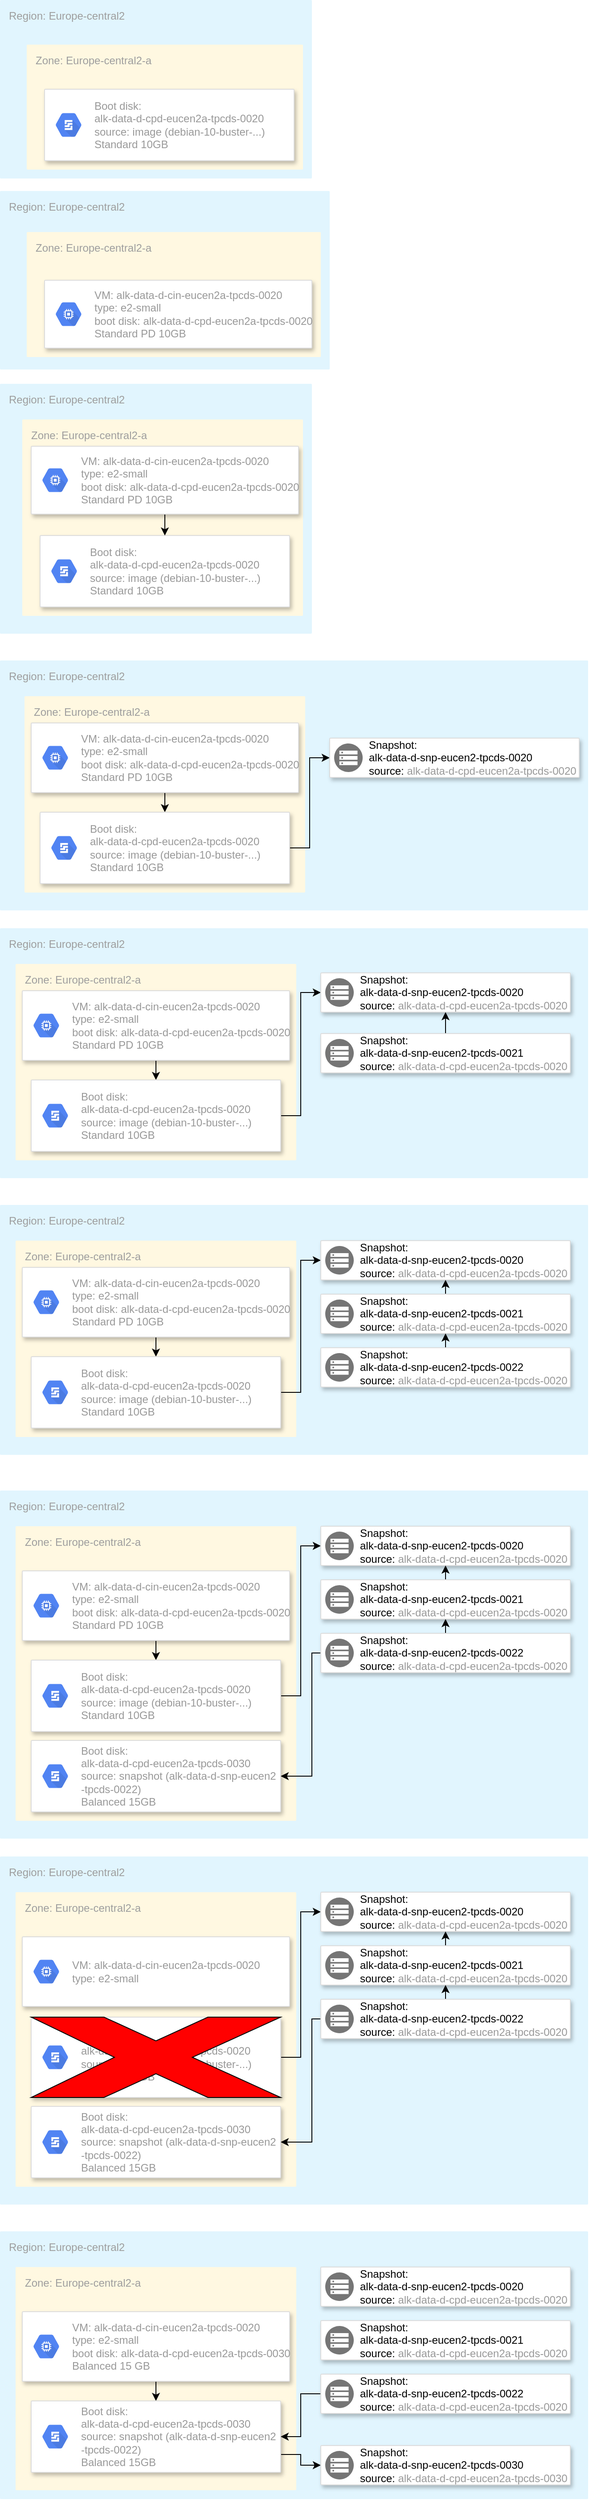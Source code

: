 <mxfile version="15.8.2" type="github">
  <diagram id="d1ab7348-05c3-a1e3-ca4d-12c340fd6b49" name="Page-1">
    <mxGraphModel dx="788" dy="430" grid="1" gridSize="10" guides="1" tooltips="1" connect="1" arrows="1" fold="1" page="1" pageScale="1" pageWidth="1169" pageHeight="827" background="none" math="0" shadow="0">
      <root>
        <mxCell id="0" />
        <mxCell id="1" parent="0" />
        <mxCell id="NmNOA1FG8dGIZ1jW33ae-191" value="Region: Europe-central2" style="sketch=0;points=[[0,0,0],[0.25,0,0],[0.5,0,0],[0.75,0,0],[1,0,0],[1,0.25,0],[1,0.5,0],[1,0.75,0],[1,1,0],[0.75,1,0],[0.5,1,0],[0.25,1,0],[0,1,0],[0,0.75,0],[0,0.5,0],[0,0.25,0]];rounded=1;absoluteArcSize=1;arcSize=2;html=1;strokeColor=none;gradientColor=none;shadow=0;dashed=0;fontSize=12;fontColor=#9E9E9E;align=left;verticalAlign=top;spacing=10;spacingTop=-4;fillColor=#E1F5FE;" vertex="1" parent="1">
          <mxGeometry x="20" y="100" width="350" height="200" as="geometry" />
        </mxCell>
        <mxCell id="NmNOA1FG8dGIZ1jW33ae-192" value="Zone: Europe-central2-a" style="sketch=0;points=[[0,0,0],[0.25,0,0],[0.5,0,0],[0.75,0,0],[1,0,0],[1,0.25,0],[1,0.5,0],[1,0.75,0],[1,1,0],[0.75,1,0],[0.5,1,0],[0.25,1,0],[0,1,0],[0,0.75,0],[0,0.5,0],[0,0.25,0]];rounded=1;absoluteArcSize=1;arcSize=2;html=1;strokeColor=none;gradientColor=none;shadow=0;dashed=0;fontSize=12;fontColor=#9E9E9E;align=left;verticalAlign=top;spacing=10;spacingTop=-4;fillColor=#FFF8E1;" vertex="1" parent="1">
          <mxGeometry x="50" y="150" width="310" height="140" as="geometry" />
        </mxCell>
        <mxCell id="NmNOA1FG8dGIZ1jW33ae-196" value="" style="strokeColor=#dddddd;shadow=1;strokeWidth=1;rounded=1;absoluteArcSize=1;arcSize=2;" vertex="1" parent="1">
          <mxGeometry x="70" y="200" width="280" height="80" as="geometry" />
        </mxCell>
        <mxCell id="NmNOA1FG8dGIZ1jW33ae-197" value="Boot disk:&lt;br&gt;alk-data-d-cpd-eucen2a-tpcds-0020&lt;br&gt;source: image (debian-10-buster-...)&lt;br&gt;Standard 10GB" style="sketch=0;dashed=0;connectable=0;html=1;fillColor=#5184F3;strokeColor=none;shape=mxgraph.gcp2.hexIcon;prIcon=persistent_disk;part=1;labelPosition=right;verticalLabelPosition=middle;align=left;verticalAlign=middle;spacingLeft=5;fontColor=#999999;fontSize=12;" vertex="1" parent="NmNOA1FG8dGIZ1jW33ae-196">
          <mxGeometry y="0.5" width="44" height="39" relative="1" as="geometry">
            <mxPoint x="5" y="-19.5" as="offset" />
          </mxGeometry>
        </mxCell>
        <mxCell id="NmNOA1FG8dGIZ1jW33ae-198" value="Region: Europe-central2" style="sketch=0;points=[[0,0,0],[0.25,0,0],[0.5,0,0],[0.75,0,0],[1,0,0],[1,0.25,0],[1,0.5,0],[1,0.75,0],[1,1,0],[0.75,1,0],[0.5,1,0],[0.25,1,0],[0,1,0],[0,0.75,0],[0,0.5,0],[0,0.25,0]];rounded=1;absoluteArcSize=1;arcSize=2;html=1;strokeColor=none;gradientColor=none;shadow=0;dashed=0;fontSize=12;fontColor=#9E9E9E;align=left;verticalAlign=top;spacing=10;spacingTop=-4;fillColor=#E1F5FE;" vertex="1" parent="1">
          <mxGeometry x="20" y="314" width="370" height="200" as="geometry" />
        </mxCell>
        <mxCell id="NmNOA1FG8dGIZ1jW33ae-199" value="Zone: Europe-central2-a" style="sketch=0;points=[[0,0,0],[0.25,0,0],[0.5,0,0],[0.75,0,0],[1,0,0],[1,0.25,0],[1,0.5,0],[1,0.75,0],[1,1,0],[0.75,1,0],[0.5,1,0],[0.25,1,0],[0,1,0],[0,0.75,0],[0,0.5,0],[0,0.25,0]];rounded=1;absoluteArcSize=1;arcSize=2;html=1;strokeColor=none;gradientColor=none;shadow=0;dashed=0;fontSize=12;fontColor=#9E9E9E;align=left;verticalAlign=top;spacing=10;spacingTop=-4;fillColor=#FFF8E1;" vertex="1" parent="1">
          <mxGeometry x="50" y="360" width="330" height="140" as="geometry" />
        </mxCell>
        <mxCell id="NmNOA1FG8dGIZ1jW33ae-201" value="" style="strokeColor=#dddddd;shadow=1;strokeWidth=1;rounded=1;absoluteArcSize=1;arcSize=2;" vertex="1" parent="1">
          <mxGeometry x="70" y="414" width="300" height="76" as="geometry" />
        </mxCell>
        <mxCell id="NmNOA1FG8dGIZ1jW33ae-202" value="VM: alk-data-d-cin-eucen2a-tpcds-0020&lt;br&gt;type: e2-small&lt;br&gt;boot disk:&amp;nbsp;alk-data-d-cpd-eucen2a-tpcds-0020&lt;br&gt;Standard PD 10GB" style="sketch=0;dashed=0;connectable=0;html=1;fillColor=#5184F3;strokeColor=none;shape=mxgraph.gcp2.hexIcon;prIcon=compute_engine;part=1;labelPosition=right;verticalLabelPosition=middle;align=left;verticalAlign=middle;spacingLeft=5;fontColor=#999999;fontSize=12;" vertex="1" parent="NmNOA1FG8dGIZ1jW33ae-201">
          <mxGeometry y="0.5" width="44" height="39" relative="1" as="geometry">
            <mxPoint x="5" y="-19.5" as="offset" />
          </mxGeometry>
        </mxCell>
        <mxCell id="NmNOA1FG8dGIZ1jW33ae-203" value="Region: Europe-central2" style="sketch=0;points=[[0,0,0],[0.25,0,0],[0.5,0,0],[0.75,0,0],[1,0,0],[1,0.25,0],[1,0.5,0],[1,0.75,0],[1,1,0],[0.75,1,0],[0.5,1,0],[0.25,1,0],[0,1,0],[0,0.75,0],[0,0.5,0],[0,0.25,0]];rounded=1;absoluteArcSize=1;arcSize=2;html=1;strokeColor=none;gradientColor=none;shadow=0;dashed=0;fontSize=12;fontColor=#9E9E9E;align=left;verticalAlign=top;spacing=10;spacingTop=-4;fillColor=#E1F5FE;" vertex="1" parent="1">
          <mxGeometry x="20" y="530" width="350" height="280" as="geometry" />
        </mxCell>
        <mxCell id="NmNOA1FG8dGIZ1jW33ae-204" value="Zone: Europe-central2-a" style="sketch=0;points=[[0,0,0],[0.25,0,0],[0.5,0,0],[0.75,0,0],[1,0,0],[1,0.25,0],[1,0.5,0],[1,0.75,0],[1,1,0],[0.75,1,0],[0.5,1,0],[0.25,1,0],[0,1,0],[0,0.75,0],[0,0.5,0],[0,0.25,0]];rounded=1;absoluteArcSize=1;arcSize=2;html=1;strokeColor=none;gradientColor=none;shadow=0;dashed=0;fontSize=12;fontColor=#9E9E9E;align=left;verticalAlign=top;spacing=10;spacingTop=-4;fillColor=#FFF8E1;" vertex="1" parent="1">
          <mxGeometry x="45" y="570" width="315" height="220" as="geometry" />
        </mxCell>
        <mxCell id="NmNOA1FG8dGIZ1jW33ae-207" value="" style="strokeColor=#dddddd;shadow=1;strokeWidth=1;rounded=1;absoluteArcSize=1;arcSize=2;" vertex="1" parent="1">
          <mxGeometry x="65" y="700" width="280" height="80" as="geometry" />
        </mxCell>
        <mxCell id="NmNOA1FG8dGIZ1jW33ae-208" value="Boot disk:&lt;br&gt;alk-data-d-cpd-eucen2a-tpcds-0020&lt;br&gt;source: image (debian-10-buster-...)&lt;br&gt;Standard 10GB" style="sketch=0;dashed=0;connectable=0;html=1;fillColor=#5184F3;strokeColor=none;shape=mxgraph.gcp2.hexIcon;prIcon=persistent_disk;part=1;labelPosition=right;verticalLabelPosition=middle;align=left;verticalAlign=middle;spacingLeft=5;fontColor=#999999;fontSize=12;" vertex="1" parent="NmNOA1FG8dGIZ1jW33ae-207">
          <mxGeometry y="0.5" width="44" height="39" relative="1" as="geometry">
            <mxPoint x="5" y="-19.5" as="offset" />
          </mxGeometry>
        </mxCell>
        <mxCell id="NmNOA1FG8dGIZ1jW33ae-211" style="edgeStyle=orthogonalEdgeStyle;rounded=0;orthogonalLoop=1;jettySize=auto;html=1;exitX=0.5;exitY=1;exitDx=0;exitDy=0;entryX=0.5;entryY=0;entryDx=0;entryDy=0;" edge="1" parent="1" source="NmNOA1FG8dGIZ1jW33ae-209" target="NmNOA1FG8dGIZ1jW33ae-207">
          <mxGeometry relative="1" as="geometry" />
        </mxCell>
        <mxCell id="NmNOA1FG8dGIZ1jW33ae-209" value="" style="strokeColor=#dddddd;shadow=1;strokeWidth=1;rounded=1;absoluteArcSize=1;arcSize=2;" vertex="1" parent="1">
          <mxGeometry x="55" y="600" width="300" height="76" as="geometry" />
        </mxCell>
        <mxCell id="NmNOA1FG8dGIZ1jW33ae-210" value="VM: alk-data-d-cin-eucen2a-tpcds-0020&lt;br&gt;type: e2-small&lt;br&gt;boot disk:&amp;nbsp;alk-data-d-cpd-eucen2a-tpcds-0020&lt;br&gt;Standard PD 10GB" style="sketch=0;dashed=0;connectable=0;html=1;fillColor=#5184F3;strokeColor=none;shape=mxgraph.gcp2.hexIcon;prIcon=compute_engine;part=1;labelPosition=right;verticalLabelPosition=middle;align=left;verticalAlign=middle;spacingLeft=5;fontColor=#999999;fontSize=12;" vertex="1" parent="NmNOA1FG8dGIZ1jW33ae-209">
          <mxGeometry y="0.5" width="44" height="39" relative="1" as="geometry">
            <mxPoint x="5" y="-19.5" as="offset" />
          </mxGeometry>
        </mxCell>
        <mxCell id="NmNOA1FG8dGIZ1jW33ae-212" value="Region: Europe-central2" style="sketch=0;points=[[0,0,0],[0.25,0,0],[0.5,0,0],[0.75,0,0],[1,0,0],[1,0.25,0],[1,0.5,0],[1,0.75,0],[1,1,0],[0.75,1,0],[0.5,1,0],[0.25,1,0],[0,1,0],[0,0.75,0],[0,0.5,0],[0,0.25,0]];rounded=1;absoluteArcSize=1;arcSize=2;html=1;strokeColor=none;gradientColor=none;shadow=0;dashed=0;fontSize=12;fontColor=#9E9E9E;align=left;verticalAlign=top;spacing=10;spacingTop=-4;fillColor=#E1F5FE;" vertex="1" parent="1">
          <mxGeometry x="20" y="840" width="660" height="280" as="geometry" />
        </mxCell>
        <mxCell id="NmNOA1FG8dGIZ1jW33ae-213" value="Zone: Europe-central2-a" style="sketch=0;points=[[0,0,0],[0.25,0,0],[0.5,0,0],[0.75,0,0],[1,0,0],[1,0.25,0],[1,0.5,0],[1,0.75,0],[1,1,0],[0.75,1,0],[0.5,1,0],[0.25,1,0],[0,1,0],[0,0.75,0],[0,0.5,0],[0,0.25,0]];rounded=1;absoluteArcSize=1;arcSize=2;html=1;strokeColor=none;gradientColor=none;shadow=0;dashed=0;fontSize=12;fontColor=#9E9E9E;align=left;verticalAlign=top;spacing=10;spacingTop=-4;fillColor=#FFF8E1;" vertex="1" parent="1">
          <mxGeometry x="47.5" y="880" width="315" height="220" as="geometry" />
        </mxCell>
        <mxCell id="NmNOA1FG8dGIZ1jW33ae-218" style="edgeStyle=orthogonalEdgeStyle;rounded=0;orthogonalLoop=1;jettySize=auto;html=1;exitX=0.5;exitY=1;exitDx=0;exitDy=0;entryX=0.5;entryY=0;entryDx=0;entryDy=0;" edge="1" parent="1" source="NmNOA1FG8dGIZ1jW33ae-214" target="NmNOA1FG8dGIZ1jW33ae-216">
          <mxGeometry relative="1" as="geometry" />
        </mxCell>
        <mxCell id="NmNOA1FG8dGIZ1jW33ae-214" value="" style="strokeColor=#dddddd;shadow=1;strokeWidth=1;rounded=1;absoluteArcSize=1;arcSize=2;" vertex="1" parent="1">
          <mxGeometry x="55" y="910" width="300" height="78" as="geometry" />
        </mxCell>
        <mxCell id="NmNOA1FG8dGIZ1jW33ae-215" value="VM: alk-data-d-cin-eucen2a-tpcds-0020&lt;br&gt;type: e2-small&lt;br&gt;boot disk:&amp;nbsp;alk-data-d-cpd-eucen2a-tpcds-0020&lt;br&gt;Standard PD 10GB" style="sketch=0;dashed=0;connectable=0;html=1;fillColor=#5184F3;strokeColor=none;shape=mxgraph.gcp2.hexIcon;prIcon=compute_engine;part=1;labelPosition=right;verticalLabelPosition=middle;align=left;verticalAlign=middle;spacingLeft=5;fontColor=#999999;fontSize=12;" vertex="1" parent="NmNOA1FG8dGIZ1jW33ae-214">
          <mxGeometry y="0.5" width="44" height="39" relative="1" as="geometry">
            <mxPoint x="5" y="-19.5" as="offset" />
          </mxGeometry>
        </mxCell>
        <mxCell id="NmNOA1FG8dGIZ1jW33ae-222" style="edgeStyle=orthogonalEdgeStyle;rounded=0;orthogonalLoop=1;jettySize=auto;html=1;exitX=1;exitY=0.5;exitDx=0;exitDy=0;entryX=0;entryY=0.5;entryDx=0;entryDy=0;" edge="1" parent="1" source="NmNOA1FG8dGIZ1jW33ae-216" target="NmNOA1FG8dGIZ1jW33ae-219">
          <mxGeometry relative="1" as="geometry" />
        </mxCell>
        <mxCell id="NmNOA1FG8dGIZ1jW33ae-216" value="" style="strokeColor=#dddddd;shadow=1;strokeWidth=1;rounded=1;absoluteArcSize=1;arcSize=2;" vertex="1" parent="1">
          <mxGeometry x="65" y="1010" width="280" height="80" as="geometry" />
        </mxCell>
        <mxCell id="NmNOA1FG8dGIZ1jW33ae-217" value="Boot disk:&lt;br&gt;alk-data-d-cpd-eucen2a-tpcds-0020&lt;br&gt;source: image (debian-10-buster-...)&lt;br&gt;Standard 10GB" style="sketch=0;dashed=0;connectable=0;html=1;fillColor=#5184F3;strokeColor=none;shape=mxgraph.gcp2.hexIcon;prIcon=persistent_disk;part=1;labelPosition=right;verticalLabelPosition=middle;align=left;verticalAlign=middle;spacingLeft=5;fontColor=#999999;fontSize=12;" vertex="1" parent="NmNOA1FG8dGIZ1jW33ae-216">
          <mxGeometry y="0.5" width="44" height="39" relative="1" as="geometry">
            <mxPoint x="5" y="-19.5" as="offset" />
          </mxGeometry>
        </mxCell>
        <mxCell id="NmNOA1FG8dGIZ1jW33ae-219" value="" style="strokeColor=#dddddd;shadow=1;strokeWidth=1;rounded=1;absoluteArcSize=1;arcSize=2;" vertex="1" parent="1">
          <mxGeometry x="390" y="927" width="280" height="44" as="geometry" />
        </mxCell>
        <mxCell id="NmNOA1FG8dGIZ1jW33ae-220" value="Snapshot:&lt;br&gt;alk-data-d-snp-eucen2-tpcds-0020&lt;br&gt;source:&amp;nbsp;&lt;span style=&quot;color: rgb(153 , 153 , 153)&quot;&gt;alk-data-d-cpd-eucen2a-tpcds-0020&lt;/span&gt;" style="sketch=0;dashed=0;connectable=0;html=1;fillColor=#757575;strokeColor=none;shape=mxgraph.gcp2.persistent_disk_snapshot;part=1;labelPosition=right;verticalLabelPosition=middle;align=left;verticalAlign=middle;spacingLeft=5;fontSize=12;" vertex="1" parent="NmNOA1FG8dGIZ1jW33ae-219">
          <mxGeometry y="0.5" width="32" height="32" relative="1" as="geometry">
            <mxPoint x="5" y="-16" as="offset" />
          </mxGeometry>
        </mxCell>
        <mxCell id="NmNOA1FG8dGIZ1jW33ae-223" value="Region: Europe-central2" style="sketch=0;points=[[0,0,0],[0.25,0,0],[0.5,0,0],[0.75,0,0],[1,0,0],[1,0.25,0],[1,0.5,0],[1,0.75,0],[1,1,0],[0.75,1,0],[0.5,1,0],[0.25,1,0],[0,1,0],[0,0.75,0],[0,0.5,0],[0,0.25,0]];rounded=1;absoluteArcSize=1;arcSize=2;html=1;strokeColor=none;gradientColor=none;shadow=0;dashed=0;fontSize=12;fontColor=#9E9E9E;align=left;verticalAlign=top;spacing=10;spacingTop=-4;fillColor=#E1F5FE;" vertex="1" parent="1">
          <mxGeometry x="20" y="1140" width="660" height="280" as="geometry" />
        </mxCell>
        <mxCell id="NmNOA1FG8dGIZ1jW33ae-224" value="Zone: Europe-central2-a" style="sketch=0;points=[[0,0,0],[0.25,0,0],[0.5,0,0],[0.75,0,0],[1,0,0],[1,0.25,0],[1,0.5,0],[1,0.75,0],[1,1,0],[0.75,1,0],[0.5,1,0],[0.25,1,0],[0,1,0],[0,0.75,0],[0,0.5,0],[0,0.25,0]];rounded=1;absoluteArcSize=1;arcSize=2;html=1;strokeColor=none;gradientColor=none;shadow=0;dashed=0;fontSize=12;fontColor=#9E9E9E;align=left;verticalAlign=top;spacing=10;spacingTop=-4;fillColor=#FFF8E1;" vertex="1" parent="1">
          <mxGeometry x="37.5" y="1180" width="315" height="220" as="geometry" />
        </mxCell>
        <mxCell id="NmNOA1FG8dGIZ1jW33ae-231" style="edgeStyle=orthogonalEdgeStyle;rounded=0;orthogonalLoop=1;jettySize=auto;html=1;exitX=0.5;exitY=1;exitDx=0;exitDy=0;entryX=0.5;entryY=0;entryDx=0;entryDy=0;" edge="1" parent="1" source="NmNOA1FG8dGIZ1jW33ae-225" target="NmNOA1FG8dGIZ1jW33ae-227">
          <mxGeometry relative="1" as="geometry" />
        </mxCell>
        <mxCell id="NmNOA1FG8dGIZ1jW33ae-225" value="" style="strokeColor=#dddddd;shadow=1;strokeWidth=1;rounded=1;absoluteArcSize=1;arcSize=2;" vertex="1" parent="1">
          <mxGeometry x="45" y="1210" width="300" height="78" as="geometry" />
        </mxCell>
        <mxCell id="NmNOA1FG8dGIZ1jW33ae-226" value="VM: alk-data-d-cin-eucen2a-tpcds-0020&lt;br&gt;type: e2-small&lt;br&gt;boot disk:&amp;nbsp;alk-data-d-cpd-eucen2a-tpcds-0020&lt;br&gt;Standard PD 10GB" style="sketch=0;dashed=0;connectable=0;html=1;fillColor=#5184F3;strokeColor=none;shape=mxgraph.gcp2.hexIcon;prIcon=compute_engine;part=1;labelPosition=right;verticalLabelPosition=middle;align=left;verticalAlign=middle;spacingLeft=5;fontColor=#999999;fontSize=12;" vertex="1" parent="NmNOA1FG8dGIZ1jW33ae-225">
          <mxGeometry y="0.5" width="44" height="39" relative="1" as="geometry">
            <mxPoint x="5" y="-19.5" as="offset" />
          </mxGeometry>
        </mxCell>
        <mxCell id="NmNOA1FG8dGIZ1jW33ae-232" style="edgeStyle=orthogonalEdgeStyle;rounded=0;orthogonalLoop=1;jettySize=auto;html=1;exitX=1;exitY=0.5;exitDx=0;exitDy=0;entryX=0;entryY=0.5;entryDx=0;entryDy=0;" edge="1" parent="1" source="NmNOA1FG8dGIZ1jW33ae-227" target="NmNOA1FG8dGIZ1jW33ae-229">
          <mxGeometry relative="1" as="geometry" />
        </mxCell>
        <mxCell id="NmNOA1FG8dGIZ1jW33ae-227" value="" style="strokeColor=#dddddd;shadow=1;strokeWidth=1;rounded=1;absoluteArcSize=1;arcSize=2;" vertex="1" parent="1">
          <mxGeometry x="55" y="1310" width="280" height="80" as="geometry" />
        </mxCell>
        <mxCell id="NmNOA1FG8dGIZ1jW33ae-228" value="Boot disk:&lt;br&gt;alk-data-d-cpd-eucen2a-tpcds-0020&lt;br&gt;source: image (debian-10-buster-...)&lt;br&gt;Standard 10GB" style="sketch=0;dashed=0;connectable=0;html=1;fillColor=#5184F3;strokeColor=none;shape=mxgraph.gcp2.hexIcon;prIcon=persistent_disk;part=1;labelPosition=right;verticalLabelPosition=middle;align=left;verticalAlign=middle;spacingLeft=5;fontColor=#999999;fontSize=12;" vertex="1" parent="NmNOA1FG8dGIZ1jW33ae-227">
          <mxGeometry y="0.5" width="44" height="39" relative="1" as="geometry">
            <mxPoint x="5" y="-19.5" as="offset" />
          </mxGeometry>
        </mxCell>
        <mxCell id="NmNOA1FG8dGIZ1jW33ae-229" value="" style="strokeColor=#dddddd;shadow=1;strokeWidth=1;rounded=1;absoluteArcSize=1;arcSize=2;" vertex="1" parent="1">
          <mxGeometry x="380" y="1190" width="280" height="44" as="geometry" />
        </mxCell>
        <mxCell id="NmNOA1FG8dGIZ1jW33ae-230" value="Snapshot:&lt;br&gt;alk-data-d-snp-eucen2-tpcds-0020&lt;br&gt;source:&amp;nbsp;&lt;span style=&quot;color: rgb(153 , 153 , 153)&quot;&gt;alk-data-d-cpd-eucen2a-tpcds-0020&lt;/span&gt;" style="sketch=0;dashed=0;connectable=0;html=1;fillColor=#757575;strokeColor=none;shape=mxgraph.gcp2.persistent_disk_snapshot;part=1;labelPosition=right;verticalLabelPosition=middle;align=left;verticalAlign=middle;spacingLeft=5;fontSize=12;" vertex="1" parent="NmNOA1FG8dGIZ1jW33ae-229">
          <mxGeometry y="0.5" width="32" height="32" relative="1" as="geometry">
            <mxPoint x="5" y="-16" as="offset" />
          </mxGeometry>
        </mxCell>
        <mxCell id="NmNOA1FG8dGIZ1jW33ae-235" style="edgeStyle=orthogonalEdgeStyle;rounded=0;orthogonalLoop=1;jettySize=auto;html=1;exitX=0.5;exitY=0;exitDx=0;exitDy=0;entryX=0.5;entryY=1;entryDx=0;entryDy=0;" edge="1" parent="1" source="NmNOA1FG8dGIZ1jW33ae-233" target="NmNOA1FG8dGIZ1jW33ae-229">
          <mxGeometry relative="1" as="geometry" />
        </mxCell>
        <mxCell id="NmNOA1FG8dGIZ1jW33ae-233" value="" style="strokeColor=#dddddd;shadow=1;strokeWidth=1;rounded=1;absoluteArcSize=1;arcSize=2;" vertex="1" parent="1">
          <mxGeometry x="380" y="1258" width="280" height="44" as="geometry" />
        </mxCell>
        <mxCell id="NmNOA1FG8dGIZ1jW33ae-234" value="Snapshot:&lt;br&gt;alk-data-d-snp-eucen2-tpcds-0021&lt;br&gt;source:&amp;nbsp;&lt;span style=&quot;color: rgb(153 , 153 , 153)&quot;&gt;alk-data-d-cpd-eucen2a-tpcds-0020&lt;/span&gt;" style="sketch=0;dashed=0;connectable=0;html=1;fillColor=#757575;strokeColor=none;shape=mxgraph.gcp2.persistent_disk_snapshot;part=1;labelPosition=right;verticalLabelPosition=middle;align=left;verticalAlign=middle;spacingLeft=5;fontSize=12;" vertex="1" parent="NmNOA1FG8dGIZ1jW33ae-233">
          <mxGeometry y="0.5" width="32" height="32" relative="1" as="geometry">
            <mxPoint x="5" y="-16" as="offset" />
          </mxGeometry>
        </mxCell>
        <mxCell id="NmNOA1FG8dGIZ1jW33ae-236" value="Region: Europe-central2" style="sketch=0;points=[[0,0,0],[0.25,0,0],[0.5,0,0],[0.75,0,0],[1,0,0],[1,0.25,0],[1,0.5,0],[1,0.75,0],[1,1,0],[0.75,1,0],[0.5,1,0],[0.25,1,0],[0,1,0],[0,0.75,0],[0,0.5,0],[0,0.25,0]];rounded=1;absoluteArcSize=1;arcSize=2;html=1;strokeColor=none;gradientColor=none;shadow=0;dashed=0;fontSize=12;fontColor=#9E9E9E;align=left;verticalAlign=top;spacing=10;spacingTop=-4;fillColor=#E1F5FE;" vertex="1" parent="1">
          <mxGeometry x="20" y="1450" width="660" height="280" as="geometry" />
        </mxCell>
        <mxCell id="NmNOA1FG8dGIZ1jW33ae-237" value="Zone: Europe-central2-a" style="sketch=0;points=[[0,0,0],[0.25,0,0],[0.5,0,0],[0.75,0,0],[1,0,0],[1,0.25,0],[1,0.5,0],[1,0.75,0],[1,1,0],[0.75,1,0],[0.5,1,0],[0.25,1,0],[0,1,0],[0,0.75,0],[0,0.5,0],[0,0.25,0]];rounded=1;absoluteArcSize=1;arcSize=2;html=1;strokeColor=none;gradientColor=none;shadow=0;dashed=0;fontSize=12;fontColor=#9E9E9E;align=left;verticalAlign=top;spacing=10;spacingTop=-4;fillColor=#FFF8E1;" vertex="1" parent="1">
          <mxGeometry x="37.5" y="1490" width="315" height="220" as="geometry" />
        </mxCell>
        <mxCell id="NmNOA1FG8dGIZ1jW33ae-251" style="edgeStyle=orthogonalEdgeStyle;rounded=0;orthogonalLoop=1;jettySize=auto;html=1;exitX=0.5;exitY=1;exitDx=0;exitDy=0;" edge="1" parent="1" source="NmNOA1FG8dGIZ1jW33ae-238" target="NmNOA1FG8dGIZ1jW33ae-240">
          <mxGeometry relative="1" as="geometry" />
        </mxCell>
        <mxCell id="NmNOA1FG8dGIZ1jW33ae-238" value="" style="strokeColor=#dddddd;shadow=1;strokeWidth=1;rounded=1;absoluteArcSize=1;arcSize=2;" vertex="1" parent="1">
          <mxGeometry x="45" y="1520" width="300" height="78" as="geometry" />
        </mxCell>
        <mxCell id="NmNOA1FG8dGIZ1jW33ae-239" value="VM: alk-data-d-cin-eucen2a-tpcds-0020&lt;br&gt;type: e2-small&lt;br&gt;boot disk:&amp;nbsp;alk-data-d-cpd-eucen2a-tpcds-0020&lt;br&gt;Standard PD 10GB" style="sketch=0;dashed=0;connectable=0;html=1;fillColor=#5184F3;strokeColor=none;shape=mxgraph.gcp2.hexIcon;prIcon=compute_engine;part=1;labelPosition=right;verticalLabelPosition=middle;align=left;verticalAlign=middle;spacingLeft=5;fontColor=#999999;fontSize=12;" vertex="1" parent="NmNOA1FG8dGIZ1jW33ae-238">
          <mxGeometry y="0.5" width="44" height="39" relative="1" as="geometry">
            <mxPoint x="5" y="-19.5" as="offset" />
          </mxGeometry>
        </mxCell>
        <mxCell id="NmNOA1FG8dGIZ1jW33ae-250" style="edgeStyle=orthogonalEdgeStyle;rounded=0;orthogonalLoop=1;jettySize=auto;html=1;exitX=1;exitY=0.5;exitDx=0;exitDy=0;entryX=0;entryY=0.5;entryDx=0;entryDy=0;" edge="1" parent="1" source="NmNOA1FG8dGIZ1jW33ae-240" target="NmNOA1FG8dGIZ1jW33ae-242">
          <mxGeometry relative="1" as="geometry" />
        </mxCell>
        <mxCell id="NmNOA1FG8dGIZ1jW33ae-240" value="" style="strokeColor=#dddddd;shadow=1;strokeWidth=1;rounded=1;absoluteArcSize=1;arcSize=2;" vertex="1" parent="1">
          <mxGeometry x="55" y="1620" width="280" height="80" as="geometry" />
        </mxCell>
        <mxCell id="NmNOA1FG8dGIZ1jW33ae-241" value="Boot disk:&lt;br&gt;alk-data-d-cpd-eucen2a-tpcds-0020&lt;br&gt;source: image (debian-10-buster-...)&lt;br&gt;Standard 10GB" style="sketch=0;dashed=0;connectable=0;html=1;fillColor=#5184F3;strokeColor=none;shape=mxgraph.gcp2.hexIcon;prIcon=persistent_disk;part=1;labelPosition=right;verticalLabelPosition=middle;align=left;verticalAlign=middle;spacingLeft=5;fontColor=#999999;fontSize=12;" vertex="1" parent="NmNOA1FG8dGIZ1jW33ae-240">
          <mxGeometry y="0.5" width="44" height="39" relative="1" as="geometry">
            <mxPoint x="5" y="-19.5" as="offset" />
          </mxGeometry>
        </mxCell>
        <mxCell id="NmNOA1FG8dGIZ1jW33ae-242" value="" style="strokeColor=#dddddd;shadow=1;strokeWidth=1;rounded=1;absoluteArcSize=1;arcSize=2;" vertex="1" parent="1">
          <mxGeometry x="380" y="1490" width="280" height="44" as="geometry" />
        </mxCell>
        <mxCell id="NmNOA1FG8dGIZ1jW33ae-243" value="Snapshot:&lt;br&gt;alk-data-d-snp-eucen2-tpcds-0020&lt;br&gt;source:&amp;nbsp;&lt;span style=&quot;color: rgb(153 , 153 , 153)&quot;&gt;alk-data-d-cpd-eucen2a-tpcds-0020&lt;/span&gt;" style="sketch=0;dashed=0;connectable=0;html=1;fillColor=#757575;strokeColor=none;shape=mxgraph.gcp2.persistent_disk_snapshot;part=1;labelPosition=right;verticalLabelPosition=middle;align=left;verticalAlign=middle;spacingLeft=5;fontSize=12;" vertex="1" parent="NmNOA1FG8dGIZ1jW33ae-242">
          <mxGeometry y="0.5" width="32" height="32" relative="1" as="geometry">
            <mxPoint x="5" y="-16" as="offset" />
          </mxGeometry>
        </mxCell>
        <mxCell id="NmNOA1FG8dGIZ1jW33ae-248" style="edgeStyle=orthogonalEdgeStyle;rounded=0;orthogonalLoop=1;jettySize=auto;html=1;exitX=0.5;exitY=0;exitDx=0;exitDy=0;entryX=0.5;entryY=1;entryDx=0;entryDy=0;" edge="1" parent="1" source="NmNOA1FG8dGIZ1jW33ae-244" target="NmNOA1FG8dGIZ1jW33ae-242">
          <mxGeometry relative="1" as="geometry" />
        </mxCell>
        <mxCell id="NmNOA1FG8dGIZ1jW33ae-244" value="" style="strokeColor=#dddddd;shadow=1;strokeWidth=1;rounded=1;absoluteArcSize=1;arcSize=2;" vertex="1" parent="1">
          <mxGeometry x="380" y="1550" width="280" height="44" as="geometry" />
        </mxCell>
        <mxCell id="NmNOA1FG8dGIZ1jW33ae-245" value="Snapshot:&lt;br&gt;alk-data-d-snp-eucen2-tpcds-0021&lt;br&gt;source:&amp;nbsp;&lt;span style=&quot;color: rgb(153 , 153 , 153)&quot;&gt;alk-data-d-cpd-eucen2a-tpcds-0020&lt;/span&gt;" style="sketch=0;dashed=0;connectable=0;html=1;fillColor=#757575;strokeColor=none;shape=mxgraph.gcp2.persistent_disk_snapshot;part=1;labelPosition=right;verticalLabelPosition=middle;align=left;verticalAlign=middle;spacingLeft=5;fontSize=12;" vertex="1" parent="NmNOA1FG8dGIZ1jW33ae-244">
          <mxGeometry y="0.5" width="32" height="32" relative="1" as="geometry">
            <mxPoint x="5" y="-16" as="offset" />
          </mxGeometry>
        </mxCell>
        <mxCell id="NmNOA1FG8dGIZ1jW33ae-249" style="edgeStyle=orthogonalEdgeStyle;rounded=0;orthogonalLoop=1;jettySize=auto;html=1;exitX=0.5;exitY=0;exitDx=0;exitDy=0;entryX=0.5;entryY=1;entryDx=0;entryDy=0;" edge="1" parent="1" source="NmNOA1FG8dGIZ1jW33ae-246" target="NmNOA1FG8dGIZ1jW33ae-244">
          <mxGeometry relative="1" as="geometry" />
        </mxCell>
        <mxCell id="NmNOA1FG8dGIZ1jW33ae-246" value="" style="strokeColor=#dddddd;shadow=1;strokeWidth=1;rounded=1;absoluteArcSize=1;arcSize=2;" vertex="1" parent="1">
          <mxGeometry x="380" y="1610" width="280" height="44" as="geometry" />
        </mxCell>
        <mxCell id="NmNOA1FG8dGIZ1jW33ae-247" value="Snapshot:&lt;br&gt;alk-data-d-snp-eucen2-tpcds-0022&lt;br&gt;source:&amp;nbsp;&lt;span style=&quot;color: rgb(153 , 153 , 153)&quot;&gt;alk-data-d-cpd-eucen2a-tpcds-0020&lt;/span&gt;" style="sketch=0;dashed=0;connectable=0;html=1;fillColor=#757575;strokeColor=none;shape=mxgraph.gcp2.persistent_disk_snapshot;part=1;labelPosition=right;verticalLabelPosition=middle;align=left;verticalAlign=middle;spacingLeft=5;fontSize=12;" vertex="1" parent="NmNOA1FG8dGIZ1jW33ae-246">
          <mxGeometry y="0.5" width="32" height="32" relative="1" as="geometry">
            <mxPoint x="5" y="-16" as="offset" />
          </mxGeometry>
        </mxCell>
        <mxCell id="NmNOA1FG8dGIZ1jW33ae-252" value="Region: Europe-central2" style="sketch=0;points=[[0,0,0],[0.25,0,0],[0.5,0,0],[0.75,0,0],[1,0,0],[1,0.25,0],[1,0.5,0],[1,0.75,0],[1,1,0],[0.75,1,0],[0.5,1,0],[0.25,1,0],[0,1,0],[0,0.75,0],[0,0.5,0],[0,0.25,0]];rounded=1;absoluteArcSize=1;arcSize=2;html=1;strokeColor=none;gradientColor=none;shadow=0;dashed=0;fontSize=12;fontColor=#9E9E9E;align=left;verticalAlign=top;spacing=10;spacingTop=-4;fillColor=#E1F5FE;" vertex="1" parent="1">
          <mxGeometry x="20" y="1770" width="660" height="390" as="geometry" />
        </mxCell>
        <mxCell id="NmNOA1FG8dGIZ1jW33ae-253" value="Zone: Europe-central2-a" style="sketch=0;points=[[0,0,0],[0.25,0,0],[0.5,0,0],[0.75,0,0],[1,0,0],[1,0.25,0],[1,0.5,0],[1,0.75,0],[1,1,0],[0.75,1,0],[0.5,1,0],[0.25,1,0],[0,1,0],[0,0.75,0],[0,0.5,0],[0,0.25,0]];rounded=1;absoluteArcSize=1;arcSize=2;html=1;strokeColor=none;gradientColor=none;shadow=0;dashed=0;fontSize=12;fontColor=#9E9E9E;align=left;verticalAlign=top;spacing=10;spacingTop=-4;fillColor=#FFF8E1;" vertex="1" parent="1">
          <mxGeometry x="37.5" y="1810" width="315" height="330" as="geometry" />
        </mxCell>
        <mxCell id="NmNOA1FG8dGIZ1jW33ae-260" style="edgeStyle=orthogonalEdgeStyle;rounded=0;orthogonalLoop=1;jettySize=auto;html=1;exitX=0.5;exitY=1;exitDx=0;exitDy=0;entryX=0.5;entryY=0;entryDx=0;entryDy=0;" edge="1" parent="1" source="NmNOA1FG8dGIZ1jW33ae-254" target="NmNOA1FG8dGIZ1jW33ae-256">
          <mxGeometry relative="1" as="geometry" />
        </mxCell>
        <mxCell id="NmNOA1FG8dGIZ1jW33ae-254" value="" style="strokeColor=#dddddd;shadow=1;strokeWidth=1;rounded=1;absoluteArcSize=1;arcSize=2;" vertex="1" parent="1">
          <mxGeometry x="45" y="1860" width="300" height="78" as="geometry" />
        </mxCell>
        <mxCell id="NmNOA1FG8dGIZ1jW33ae-255" value="VM: alk-data-d-cin-eucen2a-tpcds-0020&lt;br&gt;type: e2-small&lt;br&gt;boot disk:&amp;nbsp;alk-data-d-cpd-eucen2a-tpcds-0020&lt;br&gt;Standard PD 10GB" style="sketch=0;dashed=0;connectable=0;html=1;fillColor=#5184F3;strokeColor=none;shape=mxgraph.gcp2.hexIcon;prIcon=compute_engine;part=1;labelPosition=right;verticalLabelPosition=middle;align=left;verticalAlign=middle;spacingLeft=5;fontColor=#999999;fontSize=12;" vertex="1" parent="NmNOA1FG8dGIZ1jW33ae-254">
          <mxGeometry y="0.5" width="44" height="39" relative="1" as="geometry">
            <mxPoint x="5" y="-19.5" as="offset" />
          </mxGeometry>
        </mxCell>
        <mxCell id="NmNOA1FG8dGIZ1jW33ae-271" style="edgeStyle=orthogonalEdgeStyle;rounded=0;orthogonalLoop=1;jettySize=auto;html=1;exitX=1;exitY=0.5;exitDx=0;exitDy=0;entryX=0;entryY=0.5;entryDx=0;entryDy=0;fontColor=#999999;" edge="1" parent="1" source="NmNOA1FG8dGIZ1jW33ae-256" target="NmNOA1FG8dGIZ1jW33ae-261">
          <mxGeometry relative="1" as="geometry" />
        </mxCell>
        <mxCell id="NmNOA1FG8dGIZ1jW33ae-256" value="" style="strokeColor=#dddddd;shadow=1;strokeWidth=1;rounded=1;absoluteArcSize=1;arcSize=2;" vertex="1" parent="1">
          <mxGeometry x="55" y="1960" width="280" height="80" as="geometry" />
        </mxCell>
        <mxCell id="NmNOA1FG8dGIZ1jW33ae-257" value="Boot disk:&lt;br&gt;alk-data-d-cpd-eucen2a-tpcds-0020&lt;br&gt;source: image (debian-10-buster-...)&lt;br&gt;Standard 10GB" style="sketch=0;dashed=0;connectable=0;html=1;fillColor=#5184F3;strokeColor=none;shape=mxgraph.gcp2.hexIcon;prIcon=persistent_disk;part=1;labelPosition=right;verticalLabelPosition=middle;align=left;verticalAlign=middle;spacingLeft=5;fontColor=#999999;fontSize=12;" vertex="1" parent="NmNOA1FG8dGIZ1jW33ae-256">
          <mxGeometry y="0.5" width="44" height="39" relative="1" as="geometry">
            <mxPoint x="5" y="-19.5" as="offset" />
          </mxGeometry>
        </mxCell>
        <mxCell id="NmNOA1FG8dGIZ1jW33ae-258" value="" style="strokeColor=#dddddd;shadow=1;strokeWidth=1;rounded=1;absoluteArcSize=1;arcSize=2;" vertex="1" parent="1">
          <mxGeometry x="55" y="2050" width="280" height="80" as="geometry" />
        </mxCell>
        <mxCell id="NmNOA1FG8dGIZ1jW33ae-259" value="Boot disk:&lt;br&gt;alk-data-d-cpd-eucen2a-tpcds-0030&lt;br&gt;source: snapshot (alk-data-d-snp-eucen2&lt;br&gt;-tpcds-0022)&lt;br&gt;Balanced 15GB" style="sketch=0;dashed=0;connectable=0;html=1;fillColor=#5184F3;strokeColor=none;shape=mxgraph.gcp2.hexIcon;prIcon=persistent_disk;part=1;labelPosition=right;verticalLabelPosition=middle;align=left;verticalAlign=middle;spacingLeft=5;fontColor=#999999;fontSize=12;" vertex="1" parent="NmNOA1FG8dGIZ1jW33ae-258">
          <mxGeometry y="0.5" width="44" height="39" relative="1" as="geometry">
            <mxPoint x="5" y="-19.5" as="offset" />
          </mxGeometry>
        </mxCell>
        <mxCell id="NmNOA1FG8dGIZ1jW33ae-261" value="" style="strokeColor=#dddddd;shadow=1;strokeWidth=1;rounded=1;absoluteArcSize=1;arcSize=2;" vertex="1" parent="1">
          <mxGeometry x="380" y="1810" width="280" height="44" as="geometry" />
        </mxCell>
        <mxCell id="NmNOA1FG8dGIZ1jW33ae-262" value="Snapshot:&lt;br&gt;alk-data-d-snp-eucen2-tpcds-0020&lt;br&gt;source:&amp;nbsp;&lt;span style=&quot;color: rgb(153 , 153 , 153)&quot;&gt;alk-data-d-cpd-eucen2a-tpcds-0020&lt;/span&gt;" style="sketch=0;dashed=0;connectable=0;html=1;fillColor=#757575;strokeColor=none;shape=mxgraph.gcp2.persistent_disk_snapshot;part=1;labelPosition=right;verticalLabelPosition=middle;align=left;verticalAlign=middle;spacingLeft=5;fontSize=12;" vertex="1" parent="NmNOA1FG8dGIZ1jW33ae-261">
          <mxGeometry y="0.5" width="32" height="32" relative="1" as="geometry">
            <mxPoint x="5" y="-16" as="offset" />
          </mxGeometry>
        </mxCell>
        <mxCell id="NmNOA1FG8dGIZ1jW33ae-268" style="edgeStyle=orthogonalEdgeStyle;rounded=0;orthogonalLoop=1;jettySize=auto;html=1;exitX=0.5;exitY=0;exitDx=0;exitDy=0;entryX=0.5;entryY=1;entryDx=0;entryDy=0;fontColor=#999999;" edge="1" parent="1" source="NmNOA1FG8dGIZ1jW33ae-263" target="NmNOA1FG8dGIZ1jW33ae-261">
          <mxGeometry relative="1" as="geometry" />
        </mxCell>
        <mxCell id="NmNOA1FG8dGIZ1jW33ae-263" value="" style="strokeColor=#dddddd;shadow=1;strokeWidth=1;rounded=1;absoluteArcSize=1;arcSize=2;" vertex="1" parent="1">
          <mxGeometry x="380" y="1870" width="280" height="44" as="geometry" />
        </mxCell>
        <mxCell id="NmNOA1FG8dGIZ1jW33ae-264" value="Snapshot:&lt;br&gt;alk-data-d-snp-eucen2-tpcds-0021&lt;br&gt;source:&amp;nbsp;&lt;span style=&quot;color: rgb(153 , 153 , 153)&quot;&gt;alk-data-d-cpd-eucen2a-tpcds-0020&lt;/span&gt;" style="sketch=0;dashed=0;connectable=0;html=1;fillColor=#757575;strokeColor=none;shape=mxgraph.gcp2.persistent_disk_snapshot;part=1;labelPosition=right;verticalLabelPosition=middle;align=left;verticalAlign=middle;spacingLeft=5;fontSize=12;" vertex="1" parent="NmNOA1FG8dGIZ1jW33ae-263">
          <mxGeometry y="0.5" width="32" height="32" relative="1" as="geometry">
            <mxPoint x="5" y="-16" as="offset" />
          </mxGeometry>
        </mxCell>
        <mxCell id="NmNOA1FG8dGIZ1jW33ae-269" style="edgeStyle=orthogonalEdgeStyle;rounded=0;orthogonalLoop=1;jettySize=auto;html=1;exitX=0.5;exitY=0;exitDx=0;exitDy=0;entryX=0.5;entryY=1;entryDx=0;entryDy=0;fontColor=#999999;" edge="1" parent="1" source="NmNOA1FG8dGIZ1jW33ae-265" target="NmNOA1FG8dGIZ1jW33ae-263">
          <mxGeometry relative="1" as="geometry" />
        </mxCell>
        <mxCell id="NmNOA1FG8dGIZ1jW33ae-270" style="edgeStyle=orthogonalEdgeStyle;rounded=0;orthogonalLoop=1;jettySize=auto;html=1;exitX=0;exitY=0.5;exitDx=0;exitDy=0;entryX=1;entryY=0.5;entryDx=0;entryDy=0;fontColor=#999999;" edge="1" parent="1" source="NmNOA1FG8dGIZ1jW33ae-265" target="NmNOA1FG8dGIZ1jW33ae-258">
          <mxGeometry relative="1" as="geometry">
            <Array as="points">
              <mxPoint x="370" y="1952" />
              <mxPoint x="370" y="2090" />
            </Array>
          </mxGeometry>
        </mxCell>
        <mxCell id="NmNOA1FG8dGIZ1jW33ae-265" value="" style="strokeColor=#dddddd;shadow=1;strokeWidth=1;rounded=1;absoluteArcSize=1;arcSize=2;" vertex="1" parent="1">
          <mxGeometry x="380" y="1930" width="280" height="44" as="geometry" />
        </mxCell>
        <mxCell id="NmNOA1FG8dGIZ1jW33ae-266" value="Snapshot:&lt;br&gt;alk-data-d-snp-eucen2-tpcds-0022&lt;br&gt;source:&amp;nbsp;&lt;span style=&quot;color: rgb(153 , 153 , 153)&quot;&gt;alk-data-d-cpd-eucen2a-tpcds-0020&lt;/span&gt;" style="sketch=0;dashed=0;connectable=0;html=1;fillColor=#757575;strokeColor=none;shape=mxgraph.gcp2.persistent_disk_snapshot;part=1;labelPosition=right;verticalLabelPosition=middle;align=left;verticalAlign=middle;spacingLeft=5;fontSize=12;" vertex="1" parent="NmNOA1FG8dGIZ1jW33ae-265">
          <mxGeometry y="0.5" width="32" height="32" relative="1" as="geometry">
            <mxPoint x="5" y="-16" as="offset" />
          </mxGeometry>
        </mxCell>
        <mxCell id="NmNOA1FG8dGIZ1jW33ae-272" value="Region: Europe-central2" style="sketch=0;points=[[0,0,0],[0.25,0,0],[0.5,0,0],[0.75,0,0],[1,0,0],[1,0.25,0],[1,0.5,0],[1,0.75,0],[1,1,0],[0.75,1,0],[0.5,1,0],[0.25,1,0],[0,1,0],[0,0.75,0],[0,0.5,0],[0,0.25,0]];rounded=1;absoluteArcSize=1;arcSize=2;html=1;strokeColor=none;gradientColor=none;shadow=0;dashed=0;fontSize=12;fontColor=#9E9E9E;align=left;verticalAlign=top;spacing=10;spacingTop=-4;fillColor=#E1F5FE;" vertex="1" parent="1">
          <mxGeometry x="20" y="2180" width="660" height="390" as="geometry" />
        </mxCell>
        <mxCell id="NmNOA1FG8dGIZ1jW33ae-273" value="Zone: Europe-central2-a" style="sketch=0;points=[[0,0,0],[0.25,0,0],[0.5,0,0],[0.75,0,0],[1,0,0],[1,0.25,0],[1,0.5,0],[1,0.75,0],[1,1,0],[0.75,1,0],[0.5,1,0],[0.25,1,0],[0,1,0],[0,0.75,0],[0,0.5,0],[0,0.25,0]];rounded=1;absoluteArcSize=1;arcSize=2;html=1;strokeColor=none;gradientColor=none;shadow=0;dashed=0;fontSize=12;fontColor=#9E9E9E;align=left;verticalAlign=top;spacing=10;spacingTop=-4;fillColor=#FFF8E1;" vertex="1" parent="1">
          <mxGeometry x="37.5" y="2220" width="315" height="330" as="geometry" />
        </mxCell>
        <mxCell id="NmNOA1FG8dGIZ1jW33ae-274" value="" style="strokeColor=#dddddd;shadow=1;strokeWidth=1;rounded=1;absoluteArcSize=1;arcSize=2;" vertex="1" parent="1">
          <mxGeometry x="45" y="2270" width="300" height="78" as="geometry" />
        </mxCell>
        <mxCell id="NmNOA1FG8dGIZ1jW33ae-275" value="VM: alk-data-d-cin-eucen2a-tpcds-0020&lt;br&gt;type: e2-small" style="sketch=0;dashed=0;connectable=0;html=1;fillColor=#5184F3;strokeColor=none;shape=mxgraph.gcp2.hexIcon;prIcon=compute_engine;part=1;labelPosition=right;verticalLabelPosition=middle;align=left;verticalAlign=middle;spacingLeft=5;fontColor=#999999;fontSize=12;" vertex="1" parent="NmNOA1FG8dGIZ1jW33ae-274">
          <mxGeometry y="0.5" width="44" height="39" relative="1" as="geometry">
            <mxPoint x="5" y="-19.5" as="offset" />
          </mxGeometry>
        </mxCell>
        <mxCell id="NmNOA1FG8dGIZ1jW33ae-286" style="edgeStyle=orthogonalEdgeStyle;rounded=0;orthogonalLoop=1;jettySize=auto;html=1;exitX=1;exitY=0.5;exitDx=0;exitDy=0;entryX=0;entryY=0.5;entryDx=0;entryDy=0;fontColor=#999999;" edge="1" parent="1" source="NmNOA1FG8dGIZ1jW33ae-276" target="NmNOA1FG8dGIZ1jW33ae-280">
          <mxGeometry relative="1" as="geometry" />
        </mxCell>
        <mxCell id="NmNOA1FG8dGIZ1jW33ae-276" value="" style="strokeColor=#dddddd;shadow=1;strokeWidth=1;rounded=1;absoluteArcSize=1;arcSize=2;" vertex="1" parent="1">
          <mxGeometry x="55" y="2360" width="280" height="90" as="geometry" />
        </mxCell>
        <mxCell id="NmNOA1FG8dGIZ1jW33ae-277" value="Boot disk:&lt;br&gt;alk-data-d-cpd-eucen2a-tpcds-0020&lt;br&gt;source: image (debian-10-buster-...)&lt;br&gt;Standard 10GB" style="sketch=0;dashed=0;connectable=0;html=1;fillColor=#5184F3;strokeColor=none;shape=mxgraph.gcp2.hexIcon;prIcon=persistent_disk;part=1;labelPosition=right;verticalLabelPosition=middle;align=left;verticalAlign=middle;spacingLeft=5;fontColor=#999999;fontSize=12;" vertex="1" parent="NmNOA1FG8dGIZ1jW33ae-276">
          <mxGeometry y="0.5" width="44" height="39" relative="1" as="geometry">
            <mxPoint x="5" y="-19.5" as="offset" />
          </mxGeometry>
        </mxCell>
        <mxCell id="NmNOA1FG8dGIZ1jW33ae-304" value="" style="verticalLabelPosition=bottom;verticalAlign=top;html=1;shape=mxgraph.basic.x;fontColor=#999999;fillColor=#FF0000;" vertex="1" parent="NmNOA1FG8dGIZ1jW33ae-276">
          <mxGeometry width="280" height="90" as="geometry" />
        </mxCell>
        <mxCell id="NmNOA1FG8dGIZ1jW33ae-278" value="" style="strokeColor=#dddddd;shadow=1;strokeWidth=1;rounded=1;absoluteArcSize=1;arcSize=2;" vertex="1" parent="1">
          <mxGeometry x="55" y="2460" width="280" height="80" as="geometry" />
        </mxCell>
        <mxCell id="NmNOA1FG8dGIZ1jW33ae-279" value="Boot disk:&lt;br&gt;alk-data-d-cpd-eucen2a-tpcds-0030&lt;br&gt;source: snapshot (alk-data-d-snp-eucen2&lt;br&gt;-tpcds-0022)&lt;br&gt;Balanced 15GB" style="sketch=0;dashed=0;connectable=0;html=1;fillColor=#5184F3;strokeColor=none;shape=mxgraph.gcp2.hexIcon;prIcon=persistent_disk;part=1;labelPosition=right;verticalLabelPosition=middle;align=left;verticalAlign=middle;spacingLeft=5;fontColor=#999999;fontSize=12;" vertex="1" parent="NmNOA1FG8dGIZ1jW33ae-278">
          <mxGeometry y="0.5" width="44" height="39" relative="1" as="geometry">
            <mxPoint x="5" y="-19.5" as="offset" />
          </mxGeometry>
        </mxCell>
        <mxCell id="NmNOA1FG8dGIZ1jW33ae-280" value="" style="strokeColor=#dddddd;shadow=1;strokeWidth=1;rounded=1;absoluteArcSize=1;arcSize=2;" vertex="1" parent="1">
          <mxGeometry x="380" y="2220" width="280" height="44" as="geometry" />
        </mxCell>
        <mxCell id="NmNOA1FG8dGIZ1jW33ae-281" value="Snapshot:&lt;br&gt;alk-data-d-snp-eucen2-tpcds-0020&lt;br&gt;source:&amp;nbsp;&lt;span style=&quot;color: rgb(153 , 153 , 153)&quot;&gt;alk-data-d-cpd-eucen2a-tpcds-0020&lt;/span&gt;" style="sketch=0;dashed=0;connectable=0;html=1;fillColor=#757575;strokeColor=none;shape=mxgraph.gcp2.persistent_disk_snapshot;part=1;labelPosition=right;verticalLabelPosition=middle;align=left;verticalAlign=middle;spacingLeft=5;fontSize=12;" vertex="1" parent="NmNOA1FG8dGIZ1jW33ae-280">
          <mxGeometry y="0.5" width="32" height="32" relative="1" as="geometry">
            <mxPoint x="5" y="-16" as="offset" />
          </mxGeometry>
        </mxCell>
        <mxCell id="NmNOA1FG8dGIZ1jW33ae-288" style="edgeStyle=orthogonalEdgeStyle;rounded=0;orthogonalLoop=1;jettySize=auto;html=1;exitX=0.5;exitY=0;exitDx=0;exitDy=0;entryX=0.5;entryY=1;entryDx=0;entryDy=0;fontColor=#999999;" edge="1" parent="1" source="NmNOA1FG8dGIZ1jW33ae-282" target="NmNOA1FG8dGIZ1jW33ae-280">
          <mxGeometry relative="1" as="geometry" />
        </mxCell>
        <mxCell id="NmNOA1FG8dGIZ1jW33ae-282" value="" style="strokeColor=#dddddd;shadow=1;strokeWidth=1;rounded=1;absoluteArcSize=1;arcSize=2;" vertex="1" parent="1">
          <mxGeometry x="380" y="2280" width="280" height="44" as="geometry" />
        </mxCell>
        <mxCell id="NmNOA1FG8dGIZ1jW33ae-283" value="Snapshot:&lt;br&gt;alk-data-d-snp-eucen2-tpcds-0021&lt;br&gt;source:&amp;nbsp;&lt;span style=&quot;color: rgb(153 , 153 , 153)&quot;&gt;alk-data-d-cpd-eucen2a-tpcds-0020&lt;/span&gt;" style="sketch=0;dashed=0;connectable=0;html=1;fillColor=#757575;strokeColor=none;shape=mxgraph.gcp2.persistent_disk_snapshot;part=1;labelPosition=right;verticalLabelPosition=middle;align=left;verticalAlign=middle;spacingLeft=5;fontSize=12;" vertex="1" parent="NmNOA1FG8dGIZ1jW33ae-282">
          <mxGeometry y="0.5" width="32" height="32" relative="1" as="geometry">
            <mxPoint x="5" y="-16" as="offset" />
          </mxGeometry>
        </mxCell>
        <mxCell id="NmNOA1FG8dGIZ1jW33ae-287" style="edgeStyle=orthogonalEdgeStyle;rounded=0;orthogonalLoop=1;jettySize=auto;html=1;exitX=0;exitY=0.5;exitDx=0;exitDy=0;entryX=1;entryY=0.5;entryDx=0;entryDy=0;fontColor=#999999;" edge="1" parent="1" source="NmNOA1FG8dGIZ1jW33ae-284" target="NmNOA1FG8dGIZ1jW33ae-278">
          <mxGeometry relative="1" as="geometry">
            <Array as="points">
              <mxPoint x="370" y="2362" />
              <mxPoint x="370" y="2500" />
            </Array>
          </mxGeometry>
        </mxCell>
        <mxCell id="NmNOA1FG8dGIZ1jW33ae-289" style="edgeStyle=orthogonalEdgeStyle;rounded=0;orthogonalLoop=1;jettySize=auto;html=1;exitX=0.5;exitY=0;exitDx=0;exitDy=0;entryX=0.5;entryY=1;entryDx=0;entryDy=0;fontColor=#999999;" edge="1" parent="1" source="NmNOA1FG8dGIZ1jW33ae-284" target="NmNOA1FG8dGIZ1jW33ae-282">
          <mxGeometry relative="1" as="geometry" />
        </mxCell>
        <mxCell id="NmNOA1FG8dGIZ1jW33ae-284" value="" style="strokeColor=#dddddd;shadow=1;strokeWidth=1;rounded=1;absoluteArcSize=1;arcSize=2;" vertex="1" parent="1">
          <mxGeometry x="380" y="2340" width="280" height="44" as="geometry" />
        </mxCell>
        <mxCell id="NmNOA1FG8dGIZ1jW33ae-285" value="Snapshot:&lt;br&gt;alk-data-d-snp-eucen2-tpcds-0022&lt;br&gt;source:&amp;nbsp;&lt;span style=&quot;color: rgb(153 , 153 , 153)&quot;&gt;alk-data-d-cpd-eucen2a-tpcds-0020&lt;/span&gt;" style="sketch=0;dashed=0;connectable=0;html=1;fillColor=#757575;strokeColor=none;shape=mxgraph.gcp2.persistent_disk_snapshot;part=1;labelPosition=right;verticalLabelPosition=middle;align=left;verticalAlign=middle;spacingLeft=5;fontSize=12;" vertex="1" parent="NmNOA1FG8dGIZ1jW33ae-284">
          <mxGeometry y="0.5" width="32" height="32" relative="1" as="geometry">
            <mxPoint x="5" y="-16" as="offset" />
          </mxGeometry>
        </mxCell>
        <mxCell id="NmNOA1FG8dGIZ1jW33ae-290" value="Region: Europe-central2" style="sketch=0;points=[[0,0,0],[0.25,0,0],[0.5,0,0],[0.75,0,0],[1,0,0],[1,0.25,0],[1,0.5,0],[1,0.75,0],[1,1,0],[0.75,1,0],[0.5,1,0],[0.25,1,0],[0,1,0],[0,0.75,0],[0,0.5,0],[0,0.25,0]];rounded=1;absoluteArcSize=1;arcSize=2;html=1;strokeColor=none;gradientColor=none;shadow=0;dashed=0;fontSize=12;fontColor=#9E9E9E;align=left;verticalAlign=top;spacing=10;spacingTop=-4;fillColor=#E1F5FE;" vertex="1" parent="1">
          <mxGeometry x="20" y="2600" width="660" height="300" as="geometry" />
        </mxCell>
        <mxCell id="NmNOA1FG8dGIZ1jW33ae-291" value="Zone: Europe-central2-a" style="sketch=0;points=[[0,0,0],[0.25,0,0],[0.5,0,0],[0.75,0,0],[1,0,0],[1,0.25,0],[1,0.5,0],[1,0.75,0],[1,1,0],[0.75,1,0],[0.5,1,0],[0.25,1,0],[0,1,0],[0,0.75,0],[0,0.5,0],[0,0.25,0]];rounded=1;absoluteArcSize=1;arcSize=2;html=1;strokeColor=none;gradientColor=none;shadow=0;dashed=0;fontSize=12;fontColor=#9E9E9E;align=left;verticalAlign=top;spacing=10;spacingTop=-4;fillColor=#FFF8E1;" vertex="1" parent="1">
          <mxGeometry x="37.5" y="2640" width="315" height="250" as="geometry" />
        </mxCell>
        <mxCell id="NmNOA1FG8dGIZ1jW33ae-306" style="edgeStyle=orthogonalEdgeStyle;rounded=0;orthogonalLoop=1;jettySize=auto;html=1;exitX=0.5;exitY=1;exitDx=0;exitDy=0;entryX=0.5;entryY=0;entryDx=0;entryDy=0;fontColor=#999999;" edge="1" parent="1" source="NmNOA1FG8dGIZ1jW33ae-292" target="NmNOA1FG8dGIZ1jW33ae-296">
          <mxGeometry relative="1" as="geometry" />
        </mxCell>
        <mxCell id="NmNOA1FG8dGIZ1jW33ae-292" value="" style="strokeColor=#dddddd;shadow=1;strokeWidth=1;rounded=1;absoluteArcSize=1;arcSize=2;" vertex="1" parent="1">
          <mxGeometry x="45" y="2690" width="300" height="78" as="geometry" />
        </mxCell>
        <mxCell id="NmNOA1FG8dGIZ1jW33ae-293" value="VM: alk-data-d-cin-eucen2a-tpcds-0020&lt;br&gt;type: e2-small&lt;br&gt;boot disk:&amp;nbsp;alk-data-d-cpd-eucen2a-tpcds-0030&lt;br&gt;Balanced 15 GB" style="sketch=0;dashed=0;connectable=0;html=1;fillColor=#5184F3;strokeColor=none;shape=mxgraph.gcp2.hexIcon;prIcon=compute_engine;part=1;labelPosition=right;verticalLabelPosition=middle;align=left;verticalAlign=middle;spacingLeft=5;fontColor=#999999;fontSize=12;" vertex="1" parent="NmNOA1FG8dGIZ1jW33ae-292">
          <mxGeometry y="0.5" width="44" height="39" relative="1" as="geometry">
            <mxPoint x="5" y="-19.5" as="offset" />
          </mxGeometry>
        </mxCell>
        <mxCell id="NmNOA1FG8dGIZ1jW33ae-323" style="edgeStyle=orthogonalEdgeStyle;rounded=0;orthogonalLoop=1;jettySize=auto;html=1;exitX=1;exitY=0.75;exitDx=0;exitDy=0;fontColor=#999999;" edge="1" parent="1" source="NmNOA1FG8dGIZ1jW33ae-296" target="NmNOA1FG8dGIZ1jW33ae-321">
          <mxGeometry relative="1" as="geometry" />
        </mxCell>
        <mxCell id="NmNOA1FG8dGIZ1jW33ae-296" value="" style="strokeColor=#dddddd;shadow=1;strokeWidth=1;rounded=1;absoluteArcSize=1;arcSize=2;" vertex="1" parent="1">
          <mxGeometry x="55" y="2790" width="280" height="80" as="geometry" />
        </mxCell>
        <mxCell id="NmNOA1FG8dGIZ1jW33ae-297" value="Boot disk:&lt;br&gt;alk-data-d-cpd-eucen2a-tpcds-0030&lt;br&gt;source: snapshot (alk-data-d-snp-eucen2&lt;br&gt;-tpcds-0022)&lt;br&gt;Balanced 15GB" style="sketch=0;dashed=0;connectable=0;html=1;fillColor=#5184F3;strokeColor=none;shape=mxgraph.gcp2.hexIcon;prIcon=persistent_disk;part=1;labelPosition=right;verticalLabelPosition=middle;align=left;verticalAlign=middle;spacingLeft=5;fontColor=#999999;fontSize=12;" vertex="1" parent="NmNOA1FG8dGIZ1jW33ae-296">
          <mxGeometry y="0.5" width="44" height="39" relative="1" as="geometry">
            <mxPoint x="5" y="-19.5" as="offset" />
          </mxGeometry>
        </mxCell>
        <mxCell id="NmNOA1FG8dGIZ1jW33ae-298" value="" style="strokeColor=#dddddd;shadow=1;strokeWidth=1;rounded=1;absoluteArcSize=1;arcSize=2;" vertex="1" parent="1">
          <mxGeometry x="380" y="2640" width="280" height="44" as="geometry" />
        </mxCell>
        <mxCell id="NmNOA1FG8dGIZ1jW33ae-299" value="Snapshot:&lt;br&gt;alk-data-d-snp-eucen2-tpcds-0020&lt;br&gt;source:&amp;nbsp;&lt;span style=&quot;color: rgb(153 , 153 , 153)&quot;&gt;alk-data-d-cpd-eucen2a-tpcds-0020&lt;/span&gt;" style="sketch=0;dashed=0;connectable=0;html=1;fillColor=#757575;strokeColor=none;shape=mxgraph.gcp2.persistent_disk_snapshot;part=1;labelPosition=right;verticalLabelPosition=middle;align=left;verticalAlign=middle;spacingLeft=5;fontSize=12;" vertex="1" parent="NmNOA1FG8dGIZ1jW33ae-298">
          <mxGeometry y="0.5" width="32" height="32" relative="1" as="geometry">
            <mxPoint x="5" y="-16" as="offset" />
          </mxGeometry>
        </mxCell>
        <mxCell id="NmNOA1FG8dGIZ1jW33ae-300" value="" style="strokeColor=#dddddd;shadow=1;strokeWidth=1;rounded=1;absoluteArcSize=1;arcSize=2;" vertex="1" parent="1">
          <mxGeometry x="380" y="2700" width="280" height="44" as="geometry" />
        </mxCell>
        <mxCell id="NmNOA1FG8dGIZ1jW33ae-301" value="Snapshot:&lt;br&gt;alk-data-d-snp-eucen2-tpcds-0021&lt;br&gt;source:&amp;nbsp;&lt;span style=&quot;color: rgb(153 , 153 , 153)&quot;&gt;alk-data-d-cpd-eucen2a-tpcds-0020&lt;/span&gt;" style="sketch=0;dashed=0;connectable=0;html=1;fillColor=#757575;strokeColor=none;shape=mxgraph.gcp2.persistent_disk_snapshot;part=1;labelPosition=right;verticalLabelPosition=middle;align=left;verticalAlign=middle;spacingLeft=5;fontSize=12;" vertex="1" parent="NmNOA1FG8dGIZ1jW33ae-300">
          <mxGeometry y="0.5" width="32" height="32" relative="1" as="geometry">
            <mxPoint x="5" y="-16" as="offset" />
          </mxGeometry>
        </mxCell>
        <mxCell id="NmNOA1FG8dGIZ1jW33ae-305" style="edgeStyle=orthogonalEdgeStyle;rounded=0;orthogonalLoop=1;jettySize=auto;html=1;exitX=0;exitY=0.5;exitDx=0;exitDy=0;entryX=1;entryY=0.5;entryDx=0;entryDy=0;fontColor=#999999;" edge="1" parent="1" source="NmNOA1FG8dGIZ1jW33ae-302" target="NmNOA1FG8dGIZ1jW33ae-296">
          <mxGeometry relative="1" as="geometry" />
        </mxCell>
        <mxCell id="NmNOA1FG8dGIZ1jW33ae-302" value="" style="strokeColor=#dddddd;shadow=1;strokeWidth=1;rounded=1;absoluteArcSize=1;arcSize=2;" vertex="1" parent="1">
          <mxGeometry x="380" y="2760" width="280" height="44" as="geometry" />
        </mxCell>
        <mxCell id="NmNOA1FG8dGIZ1jW33ae-303" value="Snapshot:&lt;br&gt;alk-data-d-snp-eucen2-tpcds-0022&lt;br&gt;source:&amp;nbsp;&lt;span style=&quot;color: rgb(153 , 153 , 153)&quot;&gt;alk-data-d-cpd-eucen2a-tpcds-0020&lt;/span&gt;" style="sketch=0;dashed=0;connectable=0;html=1;fillColor=#757575;strokeColor=none;shape=mxgraph.gcp2.persistent_disk_snapshot;part=1;labelPosition=right;verticalLabelPosition=middle;align=left;verticalAlign=middle;spacingLeft=5;fontSize=12;" vertex="1" parent="NmNOA1FG8dGIZ1jW33ae-302">
          <mxGeometry y="0.5" width="32" height="32" relative="1" as="geometry">
            <mxPoint x="5" y="-16" as="offset" />
          </mxGeometry>
        </mxCell>
        <mxCell id="NmNOA1FG8dGIZ1jW33ae-321" value="" style="strokeColor=#dddddd;shadow=1;strokeWidth=1;rounded=1;absoluteArcSize=1;arcSize=2;" vertex="1" parent="1">
          <mxGeometry x="380" y="2840" width="280" height="44" as="geometry" />
        </mxCell>
        <mxCell id="NmNOA1FG8dGIZ1jW33ae-322" value="Snapshot:&lt;br&gt;alk-data-d-snp-eucen2-tpcds-0030&lt;br&gt;source:&amp;nbsp;&lt;span style=&quot;color: rgb(153 , 153 , 153)&quot;&gt;alk-data-d-cpd-eucen2a-tpcds-0030&lt;/span&gt;" style="sketch=0;dashed=0;connectable=0;html=1;fillColor=#757575;strokeColor=none;shape=mxgraph.gcp2.persistent_disk_snapshot;part=1;labelPosition=right;verticalLabelPosition=middle;align=left;verticalAlign=middle;spacingLeft=5;fontSize=12;" vertex="1" parent="NmNOA1FG8dGIZ1jW33ae-321">
          <mxGeometry y="0.5" width="32" height="32" relative="1" as="geometry">
            <mxPoint x="5" y="-16" as="offset" />
          </mxGeometry>
        </mxCell>
      </root>
    </mxGraphModel>
  </diagram>
</mxfile>
